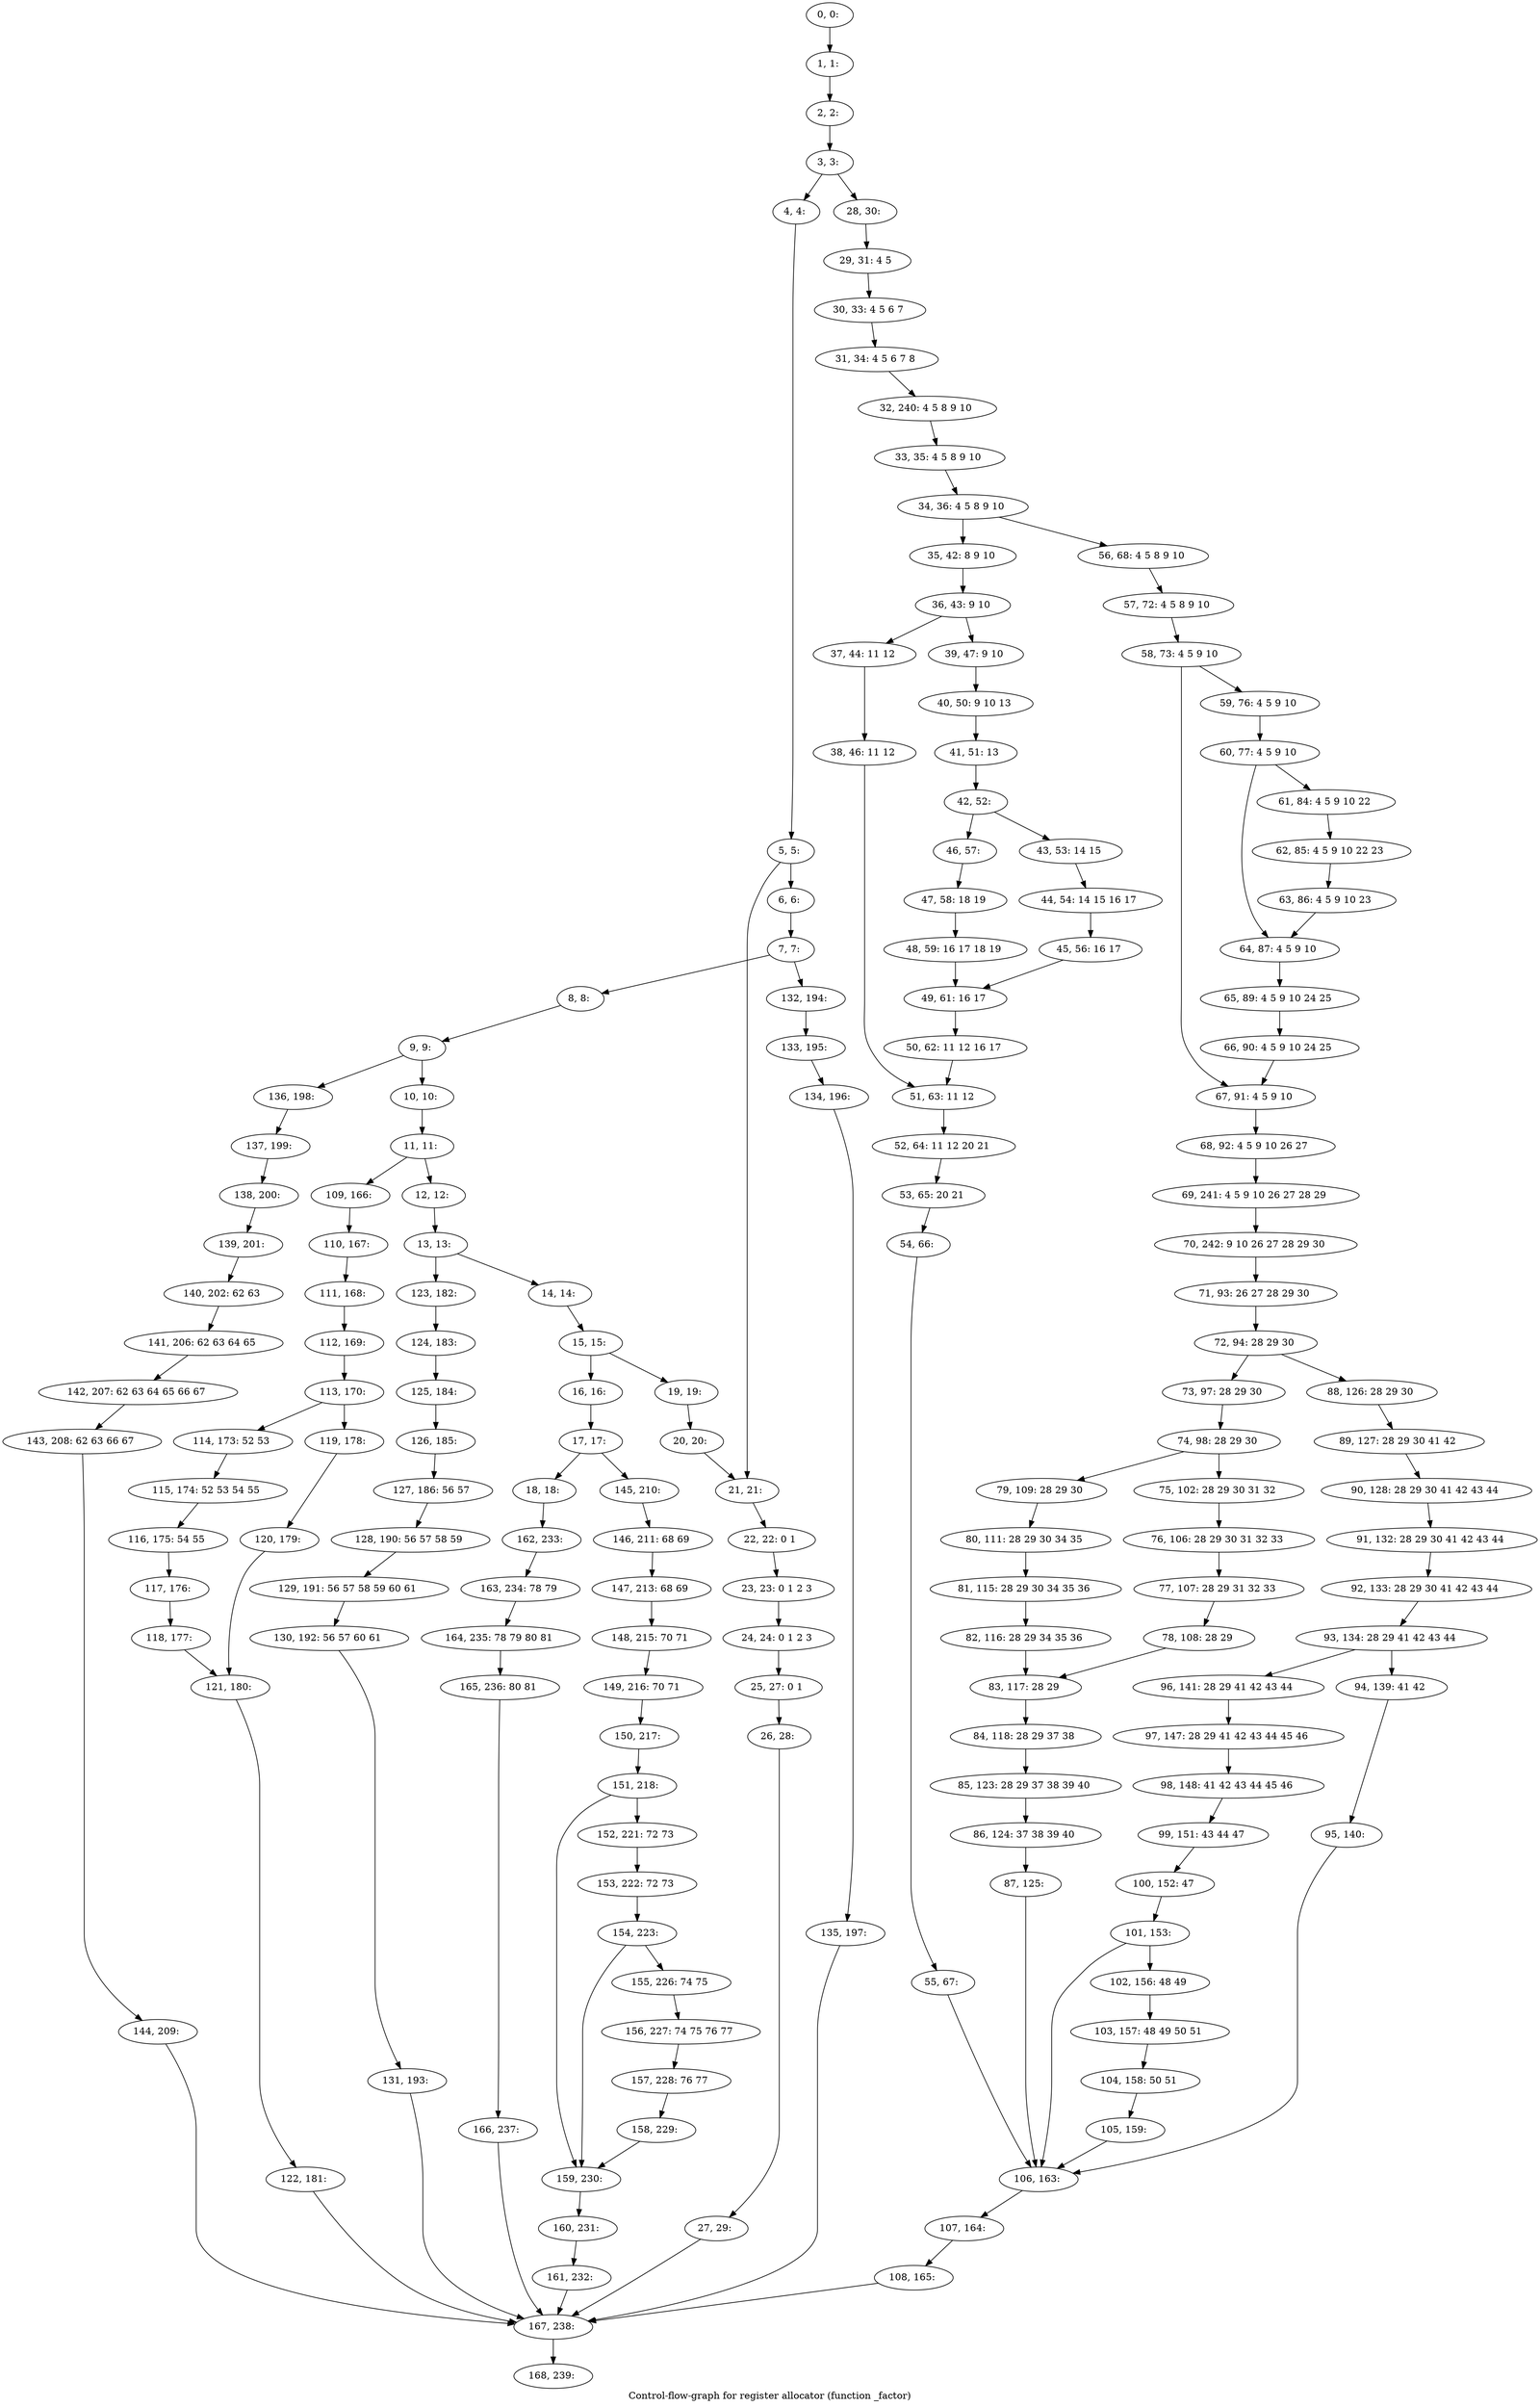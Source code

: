 digraph G {
graph [label="Control-flow-graph for register allocator (function _factor)"]
0[label="0, 0: "];
1[label="1, 1: "];
2[label="2, 2: "];
3[label="3, 3: "];
4[label="4, 4: "];
5[label="5, 5: "];
6[label="6, 6: "];
7[label="7, 7: "];
8[label="8, 8: "];
9[label="9, 9: "];
10[label="10, 10: "];
11[label="11, 11: "];
12[label="12, 12: "];
13[label="13, 13: "];
14[label="14, 14: "];
15[label="15, 15: "];
16[label="16, 16: "];
17[label="17, 17: "];
18[label="18, 18: "];
19[label="19, 19: "];
20[label="20, 20: "];
21[label="21, 21: "];
22[label="22, 22: 0 1 "];
23[label="23, 23: 0 1 2 3 "];
24[label="24, 24: 0 1 2 3 "];
25[label="25, 27: 0 1 "];
26[label="26, 28: "];
27[label="27, 29: "];
28[label="28, 30: "];
29[label="29, 31: 4 5 "];
30[label="30, 33: 4 5 6 7 "];
31[label="31, 34: 4 5 6 7 8 "];
32[label="32, 240: 4 5 8 9 10 "];
33[label="33, 35: 4 5 8 9 10 "];
34[label="34, 36: 4 5 8 9 10 "];
35[label="35, 42: 8 9 10 "];
36[label="36, 43: 9 10 "];
37[label="37, 44: 11 12 "];
38[label="38, 46: 11 12 "];
39[label="39, 47: 9 10 "];
40[label="40, 50: 9 10 13 "];
41[label="41, 51: 13 "];
42[label="42, 52: "];
43[label="43, 53: 14 15 "];
44[label="44, 54: 14 15 16 17 "];
45[label="45, 56: 16 17 "];
46[label="46, 57: "];
47[label="47, 58: 18 19 "];
48[label="48, 59: 16 17 18 19 "];
49[label="49, 61: 16 17 "];
50[label="50, 62: 11 12 16 17 "];
51[label="51, 63: 11 12 "];
52[label="52, 64: 11 12 20 21 "];
53[label="53, 65: 20 21 "];
54[label="54, 66: "];
55[label="55, 67: "];
56[label="56, 68: 4 5 8 9 10 "];
57[label="57, 72: 4 5 8 9 10 "];
58[label="58, 73: 4 5 9 10 "];
59[label="59, 76: 4 5 9 10 "];
60[label="60, 77: 4 5 9 10 "];
61[label="61, 84: 4 5 9 10 22 "];
62[label="62, 85: 4 5 9 10 22 23 "];
63[label="63, 86: 4 5 9 10 23 "];
64[label="64, 87: 4 5 9 10 "];
65[label="65, 89: 4 5 9 10 24 25 "];
66[label="66, 90: 4 5 9 10 24 25 "];
67[label="67, 91: 4 5 9 10 "];
68[label="68, 92: 4 5 9 10 26 27 "];
69[label="69, 241: 4 5 9 10 26 27 28 29 "];
70[label="70, 242: 9 10 26 27 28 29 30 "];
71[label="71, 93: 26 27 28 29 30 "];
72[label="72, 94: 28 29 30 "];
73[label="73, 97: 28 29 30 "];
74[label="74, 98: 28 29 30 "];
75[label="75, 102: 28 29 30 31 32 "];
76[label="76, 106: 28 29 30 31 32 33 "];
77[label="77, 107: 28 29 31 32 33 "];
78[label="78, 108: 28 29 "];
79[label="79, 109: 28 29 30 "];
80[label="80, 111: 28 29 30 34 35 "];
81[label="81, 115: 28 29 30 34 35 36 "];
82[label="82, 116: 28 29 34 35 36 "];
83[label="83, 117: 28 29 "];
84[label="84, 118: 28 29 37 38 "];
85[label="85, 123: 28 29 37 38 39 40 "];
86[label="86, 124: 37 38 39 40 "];
87[label="87, 125: "];
88[label="88, 126: 28 29 30 "];
89[label="89, 127: 28 29 30 41 42 "];
90[label="90, 128: 28 29 30 41 42 43 44 "];
91[label="91, 132: 28 29 30 41 42 43 44 "];
92[label="92, 133: 28 29 30 41 42 43 44 "];
93[label="93, 134: 28 29 41 42 43 44 "];
94[label="94, 139: 41 42 "];
95[label="95, 140: "];
96[label="96, 141: 28 29 41 42 43 44 "];
97[label="97, 147: 28 29 41 42 43 44 45 46 "];
98[label="98, 148: 41 42 43 44 45 46 "];
99[label="99, 151: 43 44 47 "];
100[label="100, 152: 47 "];
101[label="101, 153: "];
102[label="102, 156: 48 49 "];
103[label="103, 157: 48 49 50 51 "];
104[label="104, 158: 50 51 "];
105[label="105, 159: "];
106[label="106, 163: "];
107[label="107, 164: "];
108[label="108, 165: "];
109[label="109, 166: "];
110[label="110, 167: "];
111[label="111, 168: "];
112[label="112, 169: "];
113[label="113, 170: "];
114[label="114, 173: 52 53 "];
115[label="115, 174: 52 53 54 55 "];
116[label="116, 175: 54 55 "];
117[label="117, 176: "];
118[label="118, 177: "];
119[label="119, 178: "];
120[label="120, 179: "];
121[label="121, 180: "];
122[label="122, 181: "];
123[label="123, 182: "];
124[label="124, 183: "];
125[label="125, 184: "];
126[label="126, 185: "];
127[label="127, 186: 56 57 "];
128[label="128, 190: 56 57 58 59 "];
129[label="129, 191: 56 57 58 59 60 61 "];
130[label="130, 192: 56 57 60 61 "];
131[label="131, 193: "];
132[label="132, 194: "];
133[label="133, 195: "];
134[label="134, 196: "];
135[label="135, 197: "];
136[label="136, 198: "];
137[label="137, 199: "];
138[label="138, 200: "];
139[label="139, 201: "];
140[label="140, 202: 62 63 "];
141[label="141, 206: 62 63 64 65 "];
142[label="142, 207: 62 63 64 65 66 67 "];
143[label="143, 208: 62 63 66 67 "];
144[label="144, 209: "];
145[label="145, 210: "];
146[label="146, 211: 68 69 "];
147[label="147, 213: 68 69 "];
148[label="148, 215: 70 71 "];
149[label="149, 216: 70 71 "];
150[label="150, 217: "];
151[label="151, 218: "];
152[label="152, 221: 72 73 "];
153[label="153, 222: 72 73 "];
154[label="154, 223: "];
155[label="155, 226: 74 75 "];
156[label="156, 227: 74 75 76 77 "];
157[label="157, 228: 76 77 "];
158[label="158, 229: "];
159[label="159, 230: "];
160[label="160, 231: "];
161[label="161, 232: "];
162[label="162, 233: "];
163[label="163, 234: 78 79 "];
164[label="164, 235: 78 79 80 81 "];
165[label="165, 236: 80 81 "];
166[label="166, 237: "];
167[label="167, 238: "];
168[label="168, 239: "];
0->1 ;
1->2 ;
2->3 ;
3->4 ;
3->28 ;
4->5 ;
5->6 ;
5->21 ;
6->7 ;
7->8 ;
7->132 ;
8->9 ;
9->10 ;
9->136 ;
10->11 ;
11->12 ;
11->109 ;
12->13 ;
13->14 ;
13->123 ;
14->15 ;
15->16 ;
15->19 ;
16->17 ;
17->18 ;
17->145 ;
18->162 ;
19->20 ;
20->21 ;
21->22 ;
22->23 ;
23->24 ;
24->25 ;
25->26 ;
26->27 ;
27->167 ;
28->29 ;
29->30 ;
30->31 ;
31->32 ;
32->33 ;
33->34 ;
34->35 ;
34->56 ;
35->36 ;
36->37 ;
36->39 ;
37->38 ;
38->51 ;
39->40 ;
40->41 ;
41->42 ;
42->43 ;
42->46 ;
43->44 ;
44->45 ;
45->49 ;
46->47 ;
47->48 ;
48->49 ;
49->50 ;
50->51 ;
51->52 ;
52->53 ;
53->54 ;
54->55 ;
55->106 ;
56->57 ;
57->58 ;
58->59 ;
58->67 ;
59->60 ;
60->61 ;
60->64 ;
61->62 ;
62->63 ;
63->64 ;
64->65 ;
65->66 ;
66->67 ;
67->68 ;
68->69 ;
69->70 ;
70->71 ;
71->72 ;
72->73 ;
72->88 ;
73->74 ;
74->75 ;
74->79 ;
75->76 ;
76->77 ;
77->78 ;
78->83 ;
79->80 ;
80->81 ;
81->82 ;
82->83 ;
83->84 ;
84->85 ;
85->86 ;
86->87 ;
87->106 ;
88->89 ;
89->90 ;
90->91 ;
91->92 ;
92->93 ;
93->94 ;
93->96 ;
94->95 ;
95->106 ;
96->97 ;
97->98 ;
98->99 ;
99->100 ;
100->101 ;
101->102 ;
101->106 ;
102->103 ;
103->104 ;
104->105 ;
105->106 ;
106->107 ;
107->108 ;
108->167 ;
109->110 ;
110->111 ;
111->112 ;
112->113 ;
113->114 ;
113->119 ;
114->115 ;
115->116 ;
116->117 ;
117->118 ;
118->121 ;
119->120 ;
120->121 ;
121->122 ;
122->167 ;
123->124 ;
124->125 ;
125->126 ;
126->127 ;
127->128 ;
128->129 ;
129->130 ;
130->131 ;
131->167 ;
132->133 ;
133->134 ;
134->135 ;
135->167 ;
136->137 ;
137->138 ;
138->139 ;
139->140 ;
140->141 ;
141->142 ;
142->143 ;
143->144 ;
144->167 ;
145->146 ;
146->147 ;
147->148 ;
148->149 ;
149->150 ;
150->151 ;
151->152 ;
151->159 ;
152->153 ;
153->154 ;
154->155 ;
154->159 ;
155->156 ;
156->157 ;
157->158 ;
158->159 ;
159->160 ;
160->161 ;
161->167 ;
162->163 ;
163->164 ;
164->165 ;
165->166 ;
166->167 ;
167->168 ;
}
